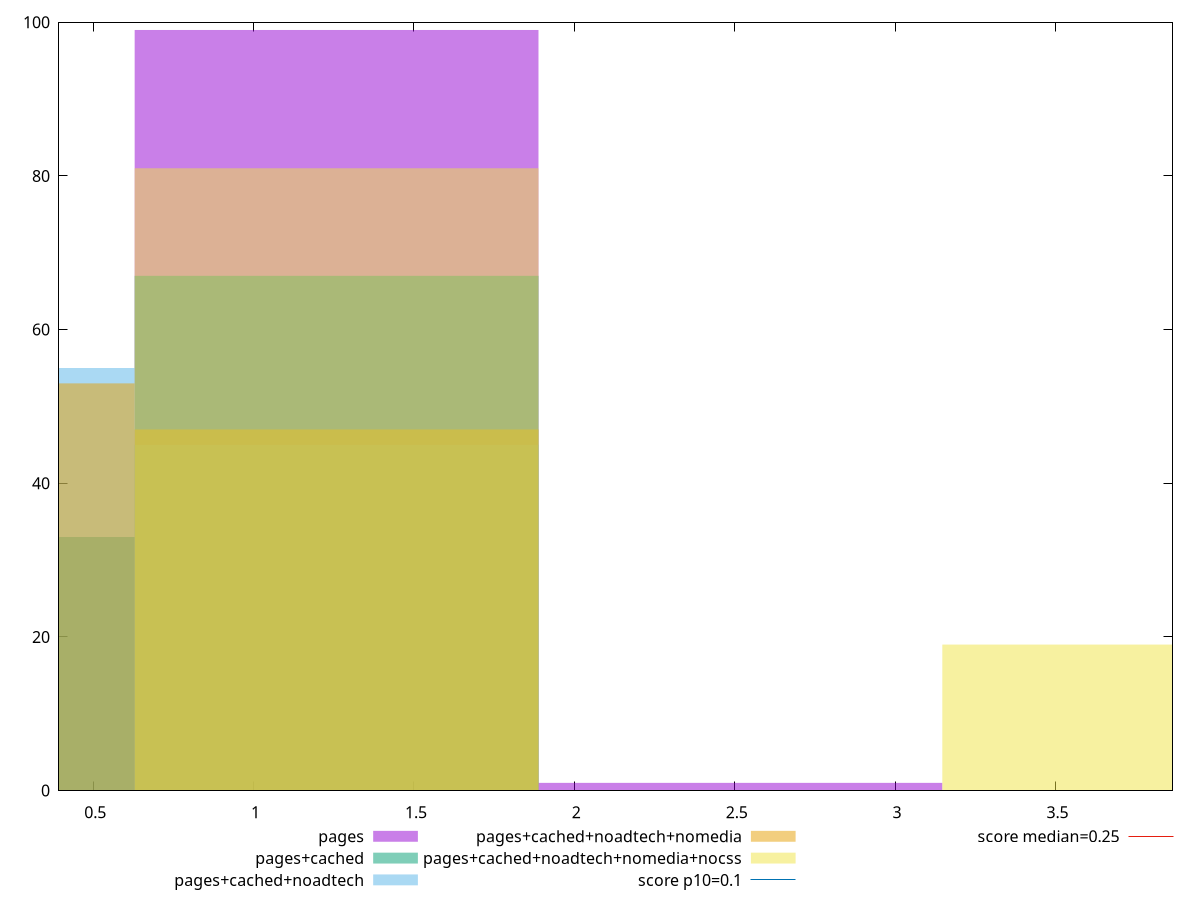 reset

$pages <<EOF
1.2588539400035628 99
2.5177078800071255 1
EOF

$pagesCached <<EOF
1.2588539400035628 67
0 33
EOF

$pagesCachedNoadtech <<EOF
1.2588539400035628 45
0 55
EOF

$pagesCachedNoadtechNomedia <<EOF
1.2588539400035628 47
0 53
EOF

$pagesCachedNoadtechNomediaNocss <<EOF
1.2588539400035628 81
3.7765618200106883 19
EOF

set key outside below
set boxwidth 1.2588539400035628
set xrange [0.39359130859374997:3.864670138888889]
set yrange [0:100]
set trange [0:100]
set style fill transparent solid 0.5 noborder

set parametric
set terminal svg size 640, 530 enhanced background rgb 'white'
set output "report_00018_2021-02-10T15-25-16.877Z/cumulative-layout-shift/comparison/histogram/all_raw.svg"

plot $pages title "pages" with boxes, \
     $pagesCached title "pages+cached" with boxes, \
     $pagesCachedNoadtech title "pages+cached+noadtech" with boxes, \
     $pagesCachedNoadtechNomedia title "pages+cached+noadtech+nomedia" with boxes, \
     $pagesCachedNoadtechNomediaNocss title "pages+cached+noadtech+nomedia+nocss" with boxes, \
     0.1,t title "score p10=0.1", \
     0.25,t title "score median=0.25"

reset

